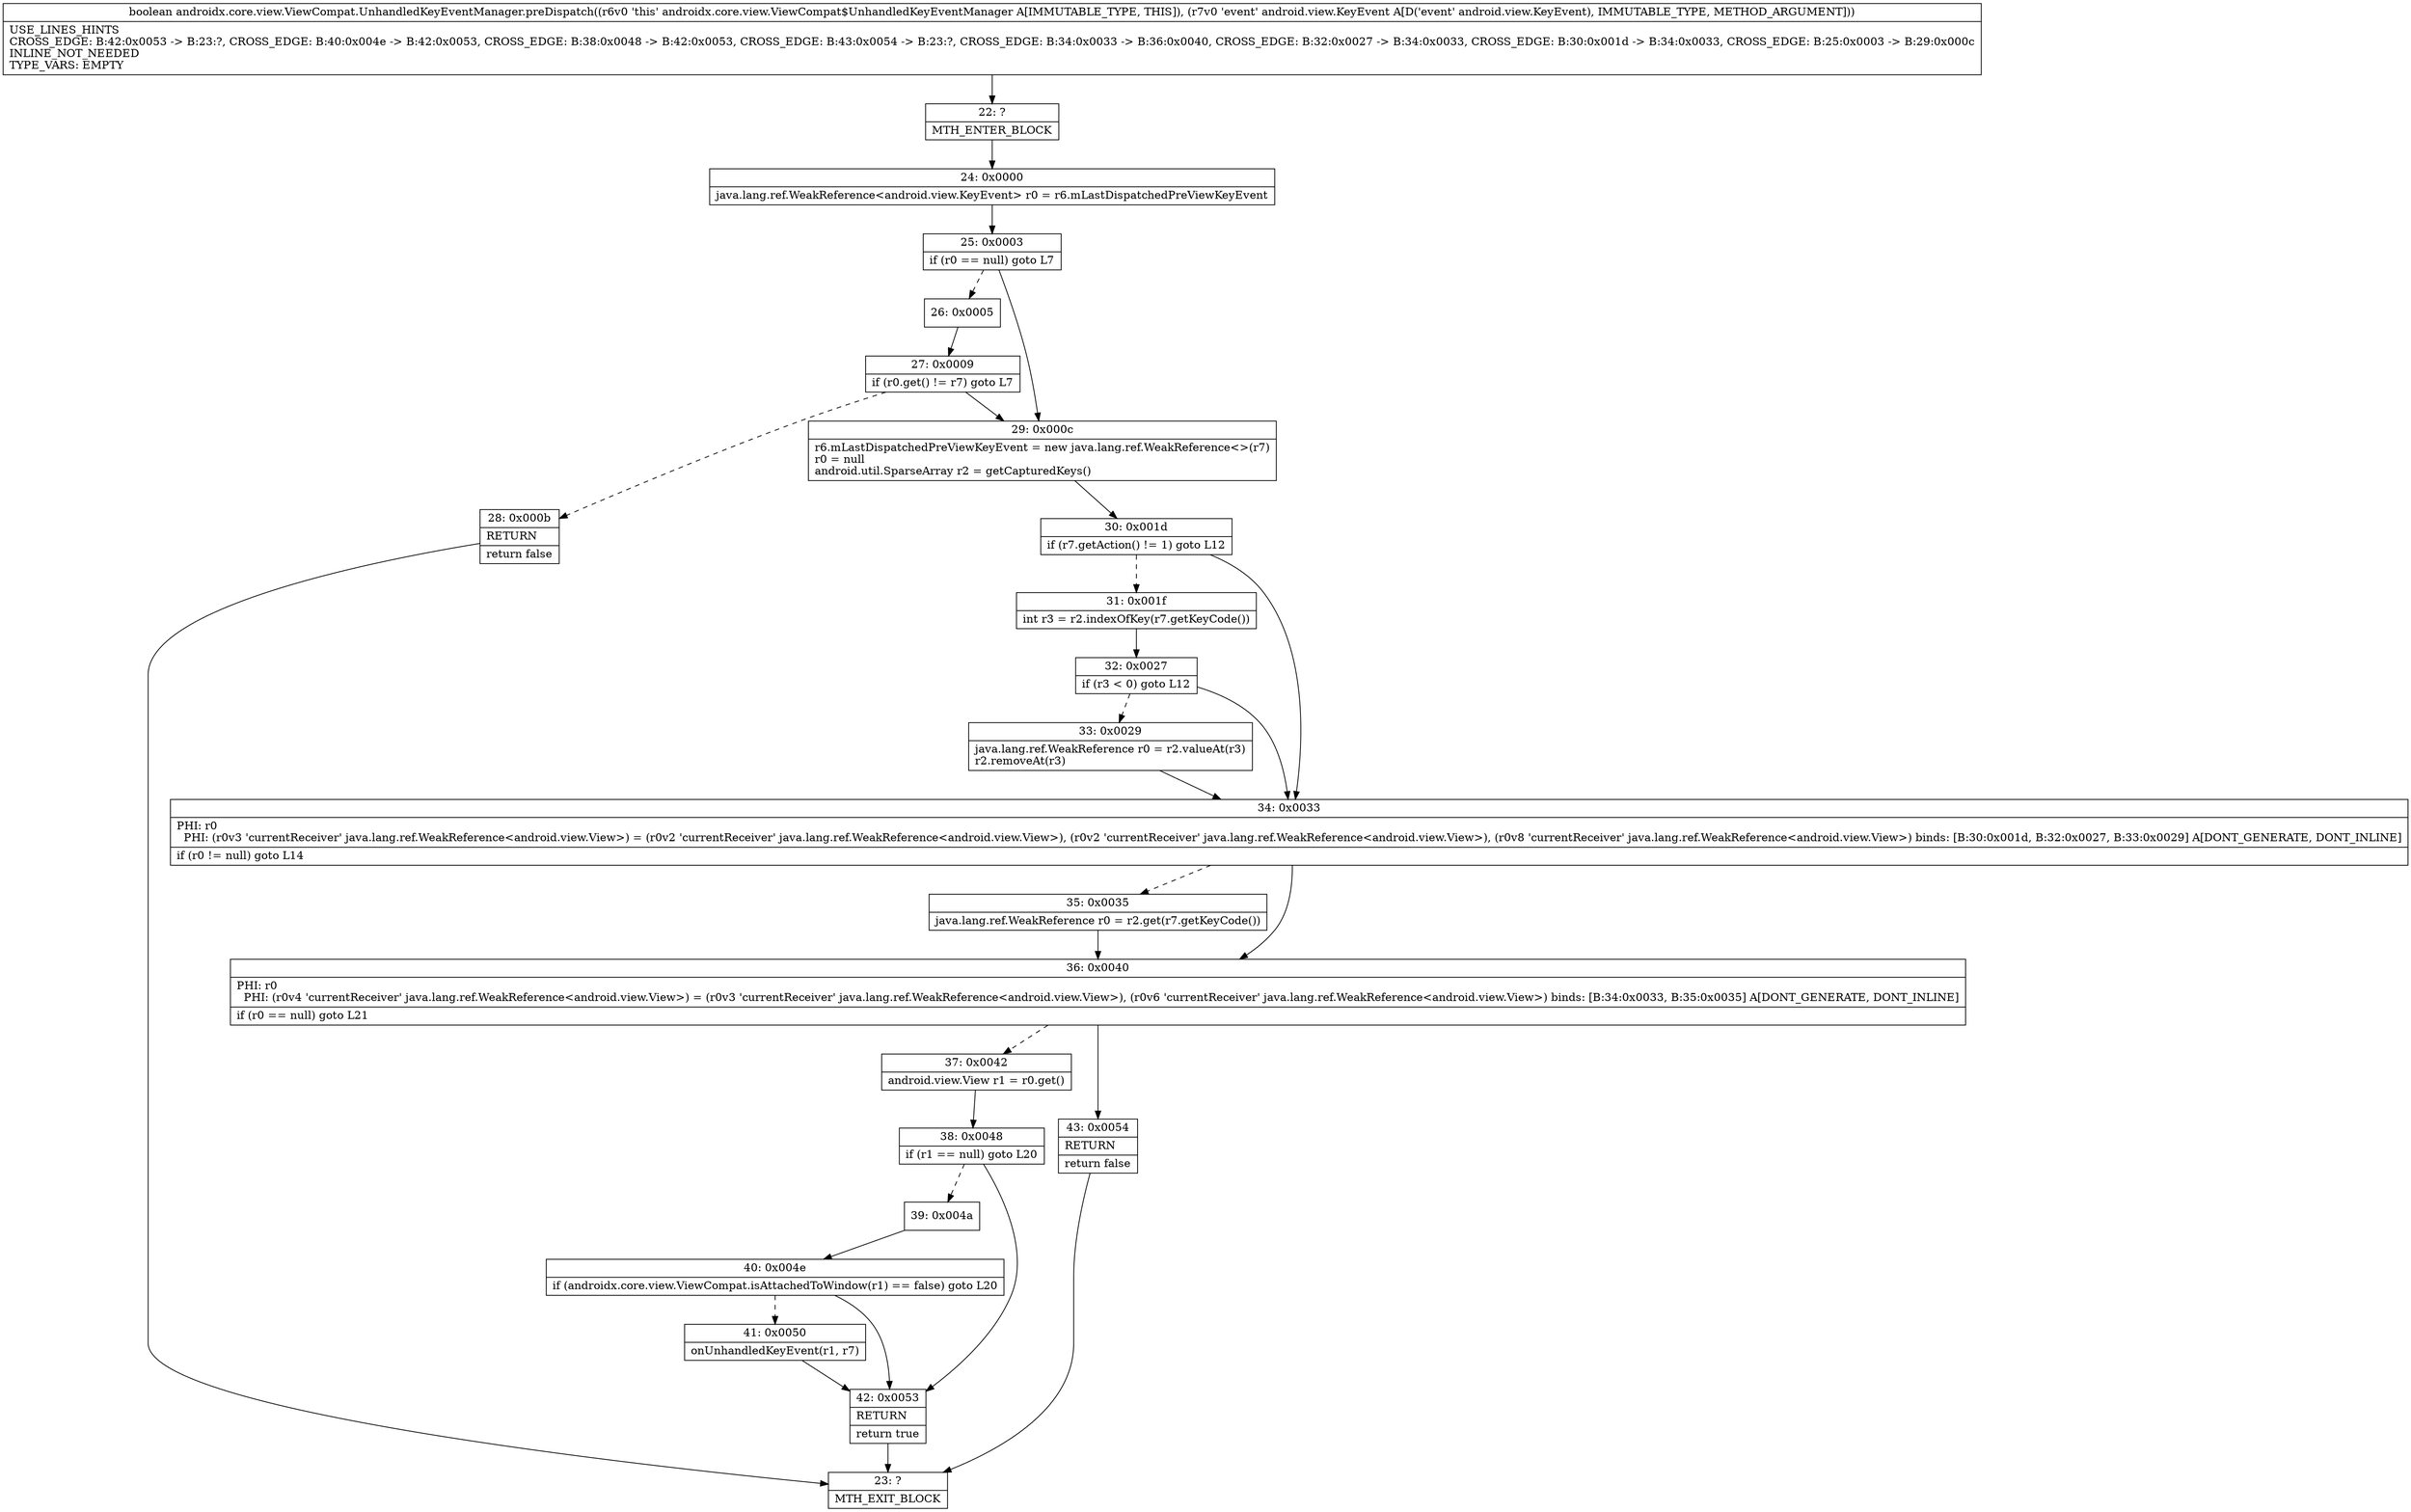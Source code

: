 digraph "CFG forandroidx.core.view.ViewCompat.UnhandledKeyEventManager.preDispatch(Landroid\/view\/KeyEvent;)Z" {
Node_22 [shape=record,label="{22\:\ ?|MTH_ENTER_BLOCK\l}"];
Node_24 [shape=record,label="{24\:\ 0x0000|java.lang.ref.WeakReference\<android.view.KeyEvent\> r0 = r6.mLastDispatchedPreViewKeyEvent\l}"];
Node_25 [shape=record,label="{25\:\ 0x0003|if (r0 == null) goto L7\l}"];
Node_26 [shape=record,label="{26\:\ 0x0005}"];
Node_27 [shape=record,label="{27\:\ 0x0009|if (r0.get() != r7) goto L7\l}"];
Node_28 [shape=record,label="{28\:\ 0x000b|RETURN\l|return false\l}"];
Node_23 [shape=record,label="{23\:\ ?|MTH_EXIT_BLOCK\l}"];
Node_29 [shape=record,label="{29\:\ 0x000c|r6.mLastDispatchedPreViewKeyEvent = new java.lang.ref.WeakReference\<\>(r7)\lr0 = null\landroid.util.SparseArray r2 = getCapturedKeys()\l}"];
Node_30 [shape=record,label="{30\:\ 0x001d|if (r7.getAction() != 1) goto L12\l}"];
Node_31 [shape=record,label="{31\:\ 0x001f|int r3 = r2.indexOfKey(r7.getKeyCode())\l}"];
Node_32 [shape=record,label="{32\:\ 0x0027|if (r3 \< 0) goto L12\l}"];
Node_33 [shape=record,label="{33\:\ 0x0029|java.lang.ref.WeakReference r0 = r2.valueAt(r3)\lr2.removeAt(r3)\l}"];
Node_34 [shape=record,label="{34\:\ 0x0033|PHI: r0 \l  PHI: (r0v3 'currentReceiver' java.lang.ref.WeakReference\<android.view.View\>) = (r0v2 'currentReceiver' java.lang.ref.WeakReference\<android.view.View\>), (r0v2 'currentReceiver' java.lang.ref.WeakReference\<android.view.View\>), (r0v8 'currentReceiver' java.lang.ref.WeakReference\<android.view.View\>) binds: [B:30:0x001d, B:32:0x0027, B:33:0x0029] A[DONT_GENERATE, DONT_INLINE]\l|if (r0 != null) goto L14\l}"];
Node_35 [shape=record,label="{35\:\ 0x0035|java.lang.ref.WeakReference r0 = r2.get(r7.getKeyCode())\l}"];
Node_36 [shape=record,label="{36\:\ 0x0040|PHI: r0 \l  PHI: (r0v4 'currentReceiver' java.lang.ref.WeakReference\<android.view.View\>) = (r0v3 'currentReceiver' java.lang.ref.WeakReference\<android.view.View\>), (r0v6 'currentReceiver' java.lang.ref.WeakReference\<android.view.View\>) binds: [B:34:0x0033, B:35:0x0035] A[DONT_GENERATE, DONT_INLINE]\l|if (r0 == null) goto L21\l}"];
Node_37 [shape=record,label="{37\:\ 0x0042|android.view.View r1 = r0.get()\l}"];
Node_38 [shape=record,label="{38\:\ 0x0048|if (r1 == null) goto L20\l}"];
Node_39 [shape=record,label="{39\:\ 0x004a}"];
Node_40 [shape=record,label="{40\:\ 0x004e|if (androidx.core.view.ViewCompat.isAttachedToWindow(r1) == false) goto L20\l}"];
Node_41 [shape=record,label="{41\:\ 0x0050|onUnhandledKeyEvent(r1, r7)\l}"];
Node_42 [shape=record,label="{42\:\ 0x0053|RETURN\l|return true\l}"];
Node_43 [shape=record,label="{43\:\ 0x0054|RETURN\l|return false\l}"];
MethodNode[shape=record,label="{boolean androidx.core.view.ViewCompat.UnhandledKeyEventManager.preDispatch((r6v0 'this' androidx.core.view.ViewCompat$UnhandledKeyEventManager A[IMMUTABLE_TYPE, THIS]), (r7v0 'event' android.view.KeyEvent A[D('event' android.view.KeyEvent), IMMUTABLE_TYPE, METHOD_ARGUMENT]))  | USE_LINES_HINTS\lCROSS_EDGE: B:42:0x0053 \-\> B:23:?, CROSS_EDGE: B:40:0x004e \-\> B:42:0x0053, CROSS_EDGE: B:38:0x0048 \-\> B:42:0x0053, CROSS_EDGE: B:43:0x0054 \-\> B:23:?, CROSS_EDGE: B:34:0x0033 \-\> B:36:0x0040, CROSS_EDGE: B:32:0x0027 \-\> B:34:0x0033, CROSS_EDGE: B:30:0x001d \-\> B:34:0x0033, CROSS_EDGE: B:25:0x0003 \-\> B:29:0x000c\lINLINE_NOT_NEEDED\lTYPE_VARS: EMPTY\l}"];
MethodNode -> Node_22;Node_22 -> Node_24;
Node_24 -> Node_25;
Node_25 -> Node_26[style=dashed];
Node_25 -> Node_29;
Node_26 -> Node_27;
Node_27 -> Node_28[style=dashed];
Node_27 -> Node_29;
Node_28 -> Node_23;
Node_29 -> Node_30;
Node_30 -> Node_31[style=dashed];
Node_30 -> Node_34;
Node_31 -> Node_32;
Node_32 -> Node_33[style=dashed];
Node_32 -> Node_34;
Node_33 -> Node_34;
Node_34 -> Node_35[style=dashed];
Node_34 -> Node_36;
Node_35 -> Node_36;
Node_36 -> Node_37[style=dashed];
Node_36 -> Node_43;
Node_37 -> Node_38;
Node_38 -> Node_39[style=dashed];
Node_38 -> Node_42;
Node_39 -> Node_40;
Node_40 -> Node_41[style=dashed];
Node_40 -> Node_42;
Node_41 -> Node_42;
Node_42 -> Node_23;
Node_43 -> Node_23;
}

